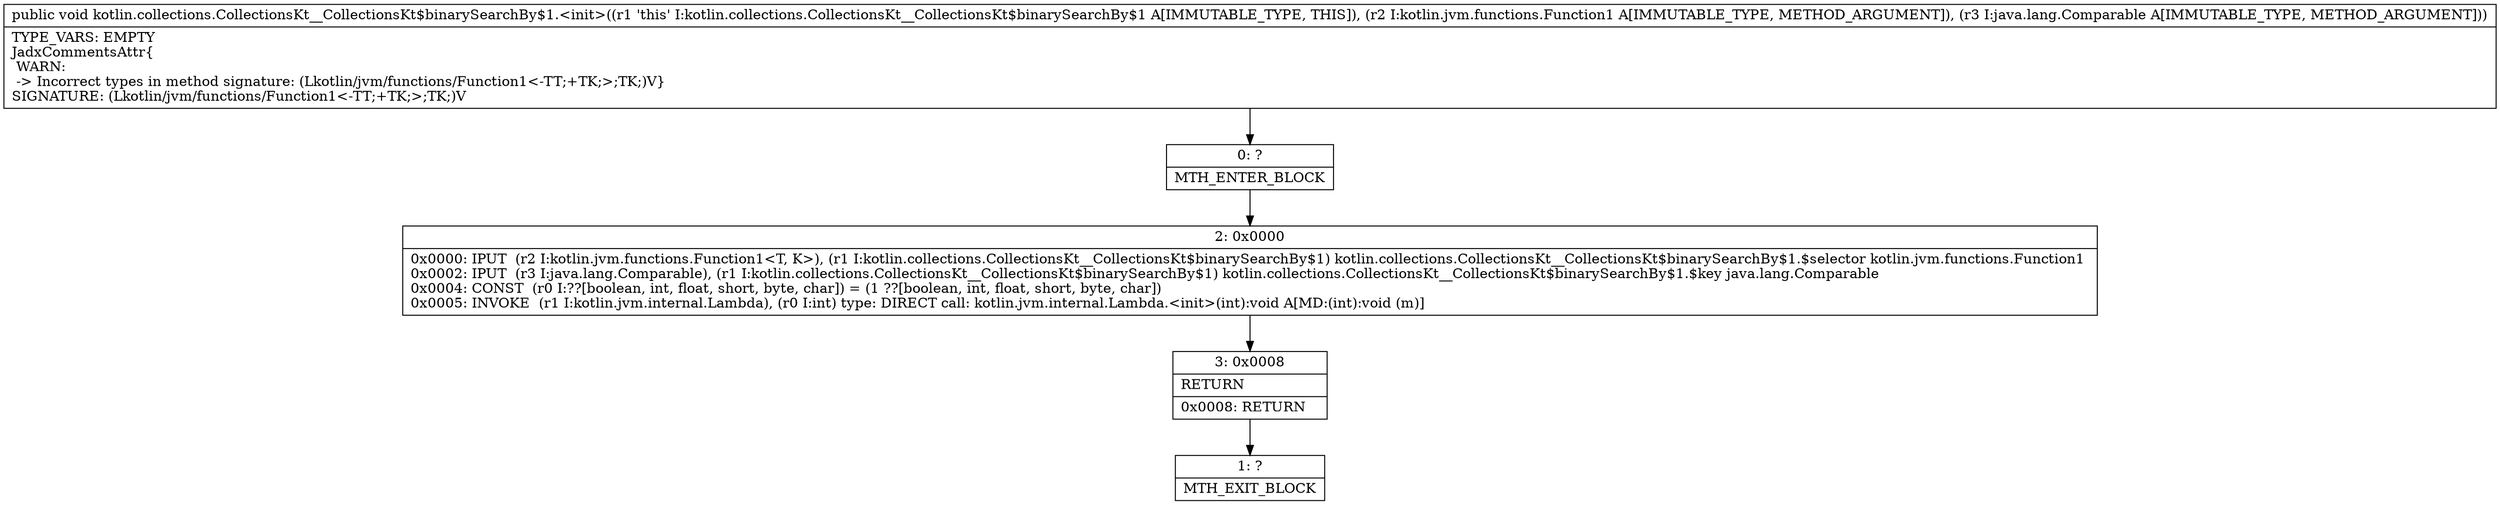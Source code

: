 digraph "CFG forkotlin.collections.CollectionsKt__CollectionsKt$binarySearchBy$1.\<init\>(Lkotlin\/jvm\/functions\/Function1;Ljava\/lang\/Comparable;)V" {
Node_0 [shape=record,label="{0\:\ ?|MTH_ENTER_BLOCK\l}"];
Node_2 [shape=record,label="{2\:\ 0x0000|0x0000: IPUT  (r2 I:kotlin.jvm.functions.Function1\<T, K\>), (r1 I:kotlin.collections.CollectionsKt__CollectionsKt$binarySearchBy$1) kotlin.collections.CollectionsKt__CollectionsKt$binarySearchBy$1.$selector kotlin.jvm.functions.Function1 \l0x0002: IPUT  (r3 I:java.lang.Comparable), (r1 I:kotlin.collections.CollectionsKt__CollectionsKt$binarySearchBy$1) kotlin.collections.CollectionsKt__CollectionsKt$binarySearchBy$1.$key java.lang.Comparable \l0x0004: CONST  (r0 I:??[boolean, int, float, short, byte, char]) = (1 ??[boolean, int, float, short, byte, char]) \l0x0005: INVOKE  (r1 I:kotlin.jvm.internal.Lambda), (r0 I:int) type: DIRECT call: kotlin.jvm.internal.Lambda.\<init\>(int):void A[MD:(int):void (m)]\l}"];
Node_3 [shape=record,label="{3\:\ 0x0008|RETURN\l|0x0008: RETURN   \l}"];
Node_1 [shape=record,label="{1\:\ ?|MTH_EXIT_BLOCK\l}"];
MethodNode[shape=record,label="{public void kotlin.collections.CollectionsKt__CollectionsKt$binarySearchBy$1.\<init\>((r1 'this' I:kotlin.collections.CollectionsKt__CollectionsKt$binarySearchBy$1 A[IMMUTABLE_TYPE, THIS]), (r2 I:kotlin.jvm.functions.Function1 A[IMMUTABLE_TYPE, METHOD_ARGUMENT]), (r3 I:java.lang.Comparable A[IMMUTABLE_TYPE, METHOD_ARGUMENT]))  | TYPE_VARS: EMPTY\lJadxCommentsAttr\{\l WARN: \l \-\> Incorrect types in method signature: (Lkotlin\/jvm\/functions\/Function1\<\-TT;+TK;\>;TK;)V\}\lSIGNATURE: (Lkotlin\/jvm\/functions\/Function1\<\-TT;+TK;\>;TK;)V\l}"];
MethodNode -> Node_0;Node_0 -> Node_2;
Node_2 -> Node_3;
Node_3 -> Node_1;
}

